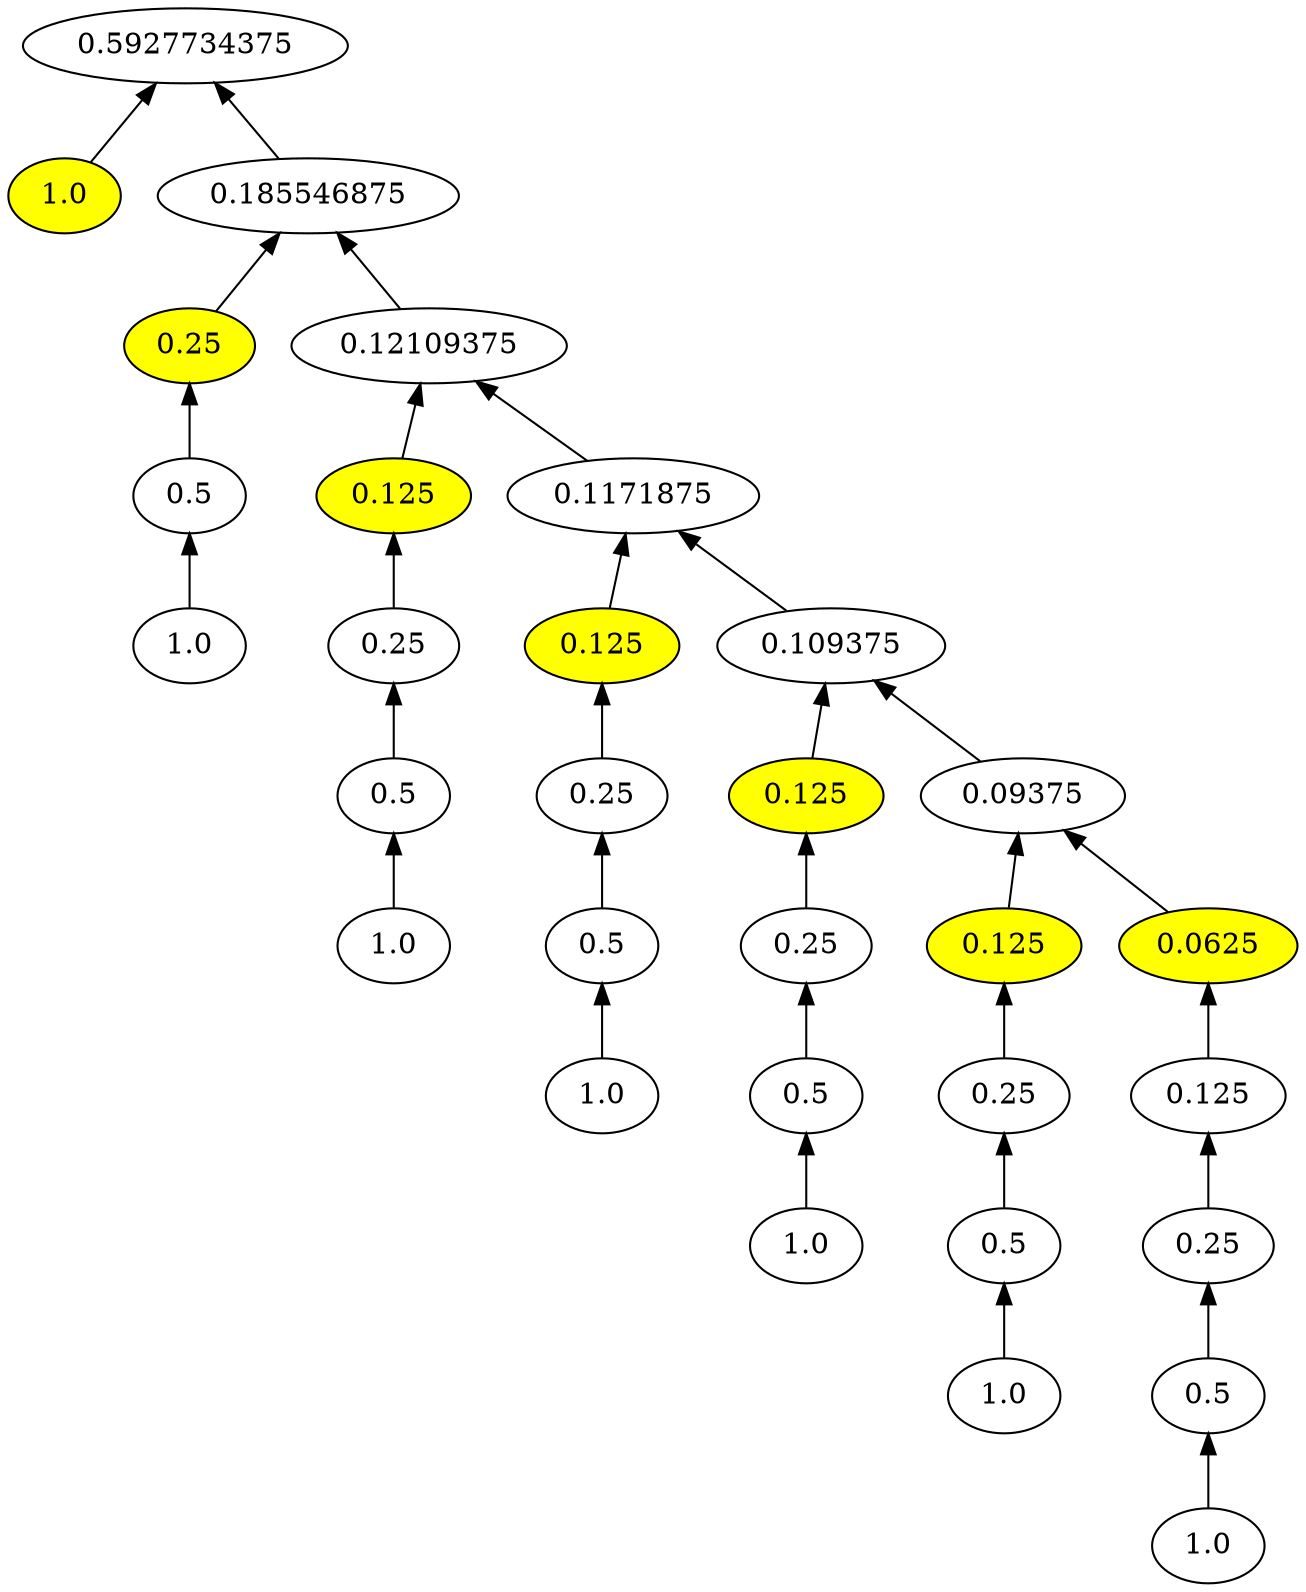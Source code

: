 digraph G { 
rankdir = BT;
1[label=0.5927734375];
2[label=1.0];
2->1
3[label=0.185546875];
3->1
2[style=filled, fillcolor=yellow];
6[label=0.25];
6->3
7[label=0.12109375];
7->3
6[style=filled, fillcolor=yellow];
6000[label=0.5];
6000->6
6001[label=1.0];
6001->6000
14[label=0.125];
14->7
15[label=0.1171875];
15->7
14[style=filled, fillcolor=yellow];
14000[label=0.25];
14000->14
14001[label=0.5];
14001->14000
14002[label=1.0];
14002->14001
30[label=0.125];
30->15
31[label=0.109375];
31->15
30[style=filled, fillcolor=yellow];
30000[label=0.25];
30000->30
30001[label=0.5];
30001->30000
30002[label=1.0];
30002->30001
62[label=0.125];
62->31
63[label=0.09375];
63->31
62[style=filled, fillcolor=yellow];
62000[label=0.25];
62000->62
62001[label=0.5];
62001->62000
62002[label=1.0];
62002->62001
126[label=0.125];
126->63
127[label=0.0625];
127->63
126[style=filled, fillcolor=yellow];
126000[label=0.25];
126000->126
126001[label=0.5];
126001->126000
126002[label=1.0];
126002->126001
127[style=filled, fillcolor=yellow];
127000[label=0.125];
127000->127
127001[label=0.25];
127001->127000
127002[label=0.5];
127002->127001
127003[label=1.0];
127003->127002
}